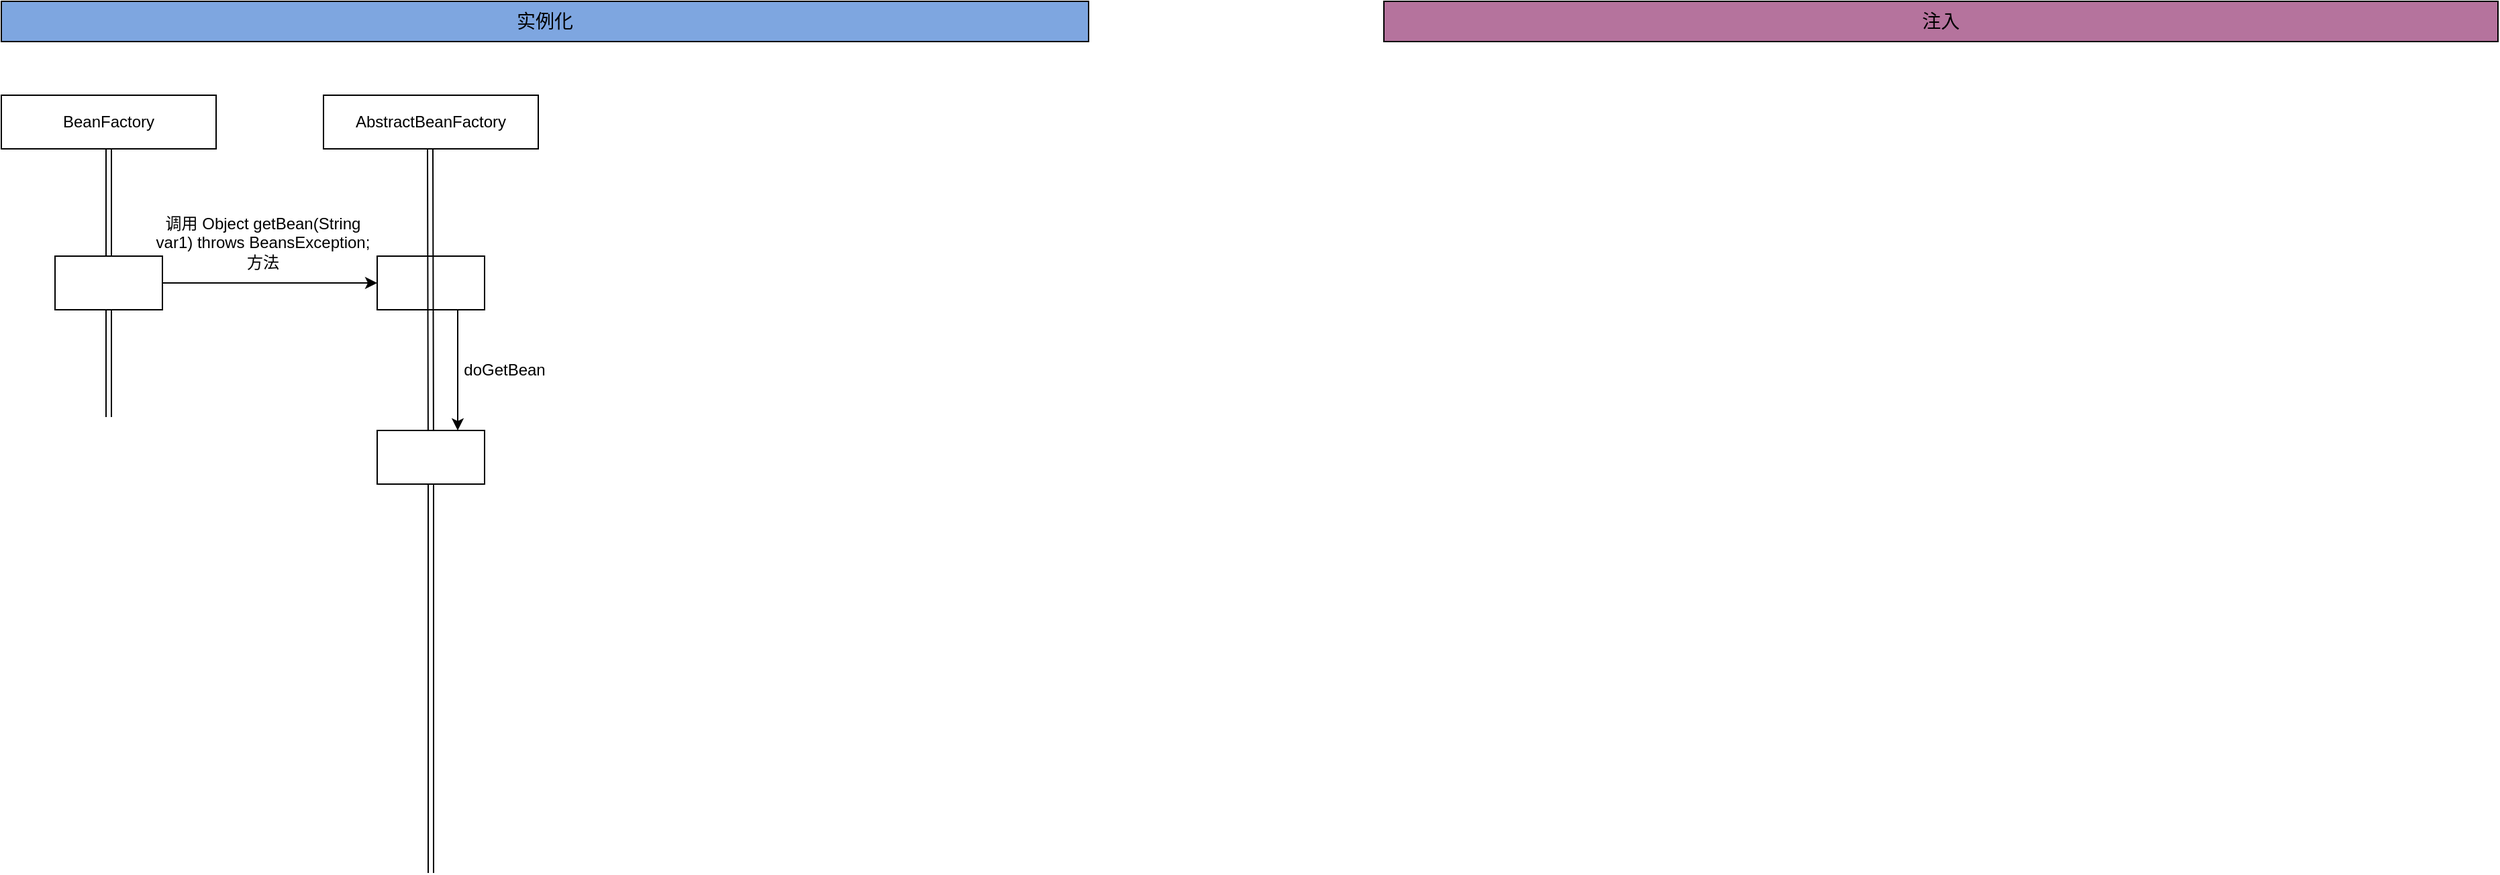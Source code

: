 <mxfile version="14.5.3" type="github">
  <diagram name="Page-1" id="74e2e168-ea6b-b213-b513-2b3c1d86103e">
    <mxGraphModel dx="2384" dy="1040" grid="1" gridSize="10" guides="1" tooltips="1" connect="1" arrows="1" fold="1" page="1" pageScale="1" pageWidth="1100" pageHeight="850" background="#ffffff" math="0" shadow="0">
      <root>
        <mxCell id="0" />
        <mxCell id="1" parent="0" />
        <mxCell id="Zn10XZDvXmqRQ1icz6eG-1" value="&lt;font style=&quot;font-size: 14px&quot;&gt;实例化&lt;/font&gt;" style="rounded=0;whiteSpace=wrap;html=1;fillColor=#7EA6E0;" vertex="1" parent="1">
          <mxGeometry x="-340" y="30" width="810" height="30" as="geometry" />
        </mxCell>
        <mxCell id="Zn10XZDvXmqRQ1icz6eG-2" value="&lt;font style=&quot;font-size: 14px&quot;&gt;注入&lt;/font&gt;" style="rounded=0;whiteSpace=wrap;html=1;fillColor=#B5739D;" vertex="1" parent="1">
          <mxGeometry x="690" y="30" width="830" height="30" as="geometry" />
        </mxCell>
        <mxCell id="Zn10XZDvXmqRQ1icz6eG-6" style="rounded=0;orthogonalLoop=1;jettySize=auto;html=1;shape=link;" edge="1" parent="1" source="Zn10XZDvXmqRQ1icz6eG-4">
          <mxGeometry relative="1" as="geometry">
            <mxPoint x="-260" y="340" as="targetPoint" />
          </mxGeometry>
        </mxCell>
        <mxCell id="Zn10XZDvXmqRQ1icz6eG-4" value="BeanFactory" style="rounded=0;whiteSpace=wrap;html=1;fillColor=#FFFFFF;" vertex="1" parent="1">
          <mxGeometry x="-340" y="100" width="160" height="40" as="geometry" />
        </mxCell>
        <mxCell id="Zn10XZDvXmqRQ1icz6eG-10" style="edgeStyle=none;rounded=0;orthogonalLoop=1;jettySize=auto;html=1;exitX=1;exitY=0.5;exitDx=0;exitDy=0;entryX=0;entryY=0.5;entryDx=0;entryDy=0;" edge="1" parent="1" source="Zn10XZDvXmqRQ1icz6eG-5" target="Zn10XZDvXmqRQ1icz6eG-9">
          <mxGeometry relative="1" as="geometry" />
        </mxCell>
        <mxCell id="Zn10XZDvXmqRQ1icz6eG-5" value="" style="rounded=0;whiteSpace=wrap;html=1;fillColor=#FFFFFF;" vertex="1" parent="1">
          <mxGeometry x="-300" y="220" width="80" height="40" as="geometry" />
        </mxCell>
        <mxCell id="Zn10XZDvXmqRQ1icz6eG-7" value="AbstractBeanFactory" style="rounded=0;whiteSpace=wrap;html=1;fillColor=#FFFFFF;" vertex="1" parent="1">
          <mxGeometry x="-100" y="100" width="160" height="40" as="geometry" />
        </mxCell>
        <mxCell id="Zn10XZDvXmqRQ1icz6eG-8" value="调用&amp;nbsp;Object getBean(String var1) throws BeansException;方法" style="text;html=1;strokeColor=none;fillColor=none;align=center;verticalAlign=middle;whiteSpace=wrap;rounded=0;" vertex="1" parent="1">
          <mxGeometry x="-230" y="170" width="170" height="80" as="geometry" />
        </mxCell>
        <mxCell id="Zn10XZDvXmqRQ1icz6eG-16" style="edgeStyle=none;rounded=0;orthogonalLoop=1;jettySize=auto;html=1;exitX=0.75;exitY=1;exitDx=0;exitDy=0;entryX=0.75;entryY=0;entryDx=0;entryDy=0;" edge="1" parent="1" source="Zn10XZDvXmqRQ1icz6eG-9" target="Zn10XZDvXmqRQ1icz6eG-14">
          <mxGeometry relative="1" as="geometry" />
        </mxCell>
        <mxCell id="Zn10XZDvXmqRQ1icz6eG-9" value="" style="rounded=0;whiteSpace=wrap;html=1;fillColor=#FFFFFF;" vertex="1" parent="1">
          <mxGeometry x="-60" y="220" width="80" height="40" as="geometry" />
        </mxCell>
        <mxCell id="Zn10XZDvXmqRQ1icz6eG-13" style="rounded=0;orthogonalLoop=1;jettySize=auto;html=1;shape=link;" edge="1" parent="1" source="Zn10XZDvXmqRQ1icz6eG-14">
          <mxGeometry relative="1" as="geometry">
            <mxPoint x="-20" y="680" as="targetPoint" />
            <mxPoint x="-20.5" y="140" as="sourcePoint" />
          </mxGeometry>
        </mxCell>
        <mxCell id="Zn10XZDvXmqRQ1icz6eG-14" value="" style="rounded=0;whiteSpace=wrap;html=1;fillColor=#FFFFFF;" vertex="1" parent="1">
          <mxGeometry x="-60" y="350" width="80" height="40" as="geometry" />
        </mxCell>
        <mxCell id="Zn10XZDvXmqRQ1icz6eG-15" style="rounded=0;orthogonalLoop=1;jettySize=auto;html=1;shape=link;" edge="1" parent="1" target="Zn10XZDvXmqRQ1icz6eG-14">
          <mxGeometry relative="1" as="geometry">
            <mxPoint x="-20" y="680" as="targetPoint" />
            <mxPoint x="-20.5" y="140" as="sourcePoint" />
          </mxGeometry>
        </mxCell>
        <mxCell id="Zn10XZDvXmqRQ1icz6eG-18" value="doGetBean" style="text;html=1;strokeColor=none;fillColor=none;align=center;verticalAlign=middle;whiteSpace=wrap;rounded=0;" vertex="1" parent="1">
          <mxGeometry y="300" width="70" height="10" as="geometry" />
        </mxCell>
      </root>
    </mxGraphModel>
  </diagram>
</mxfile>
